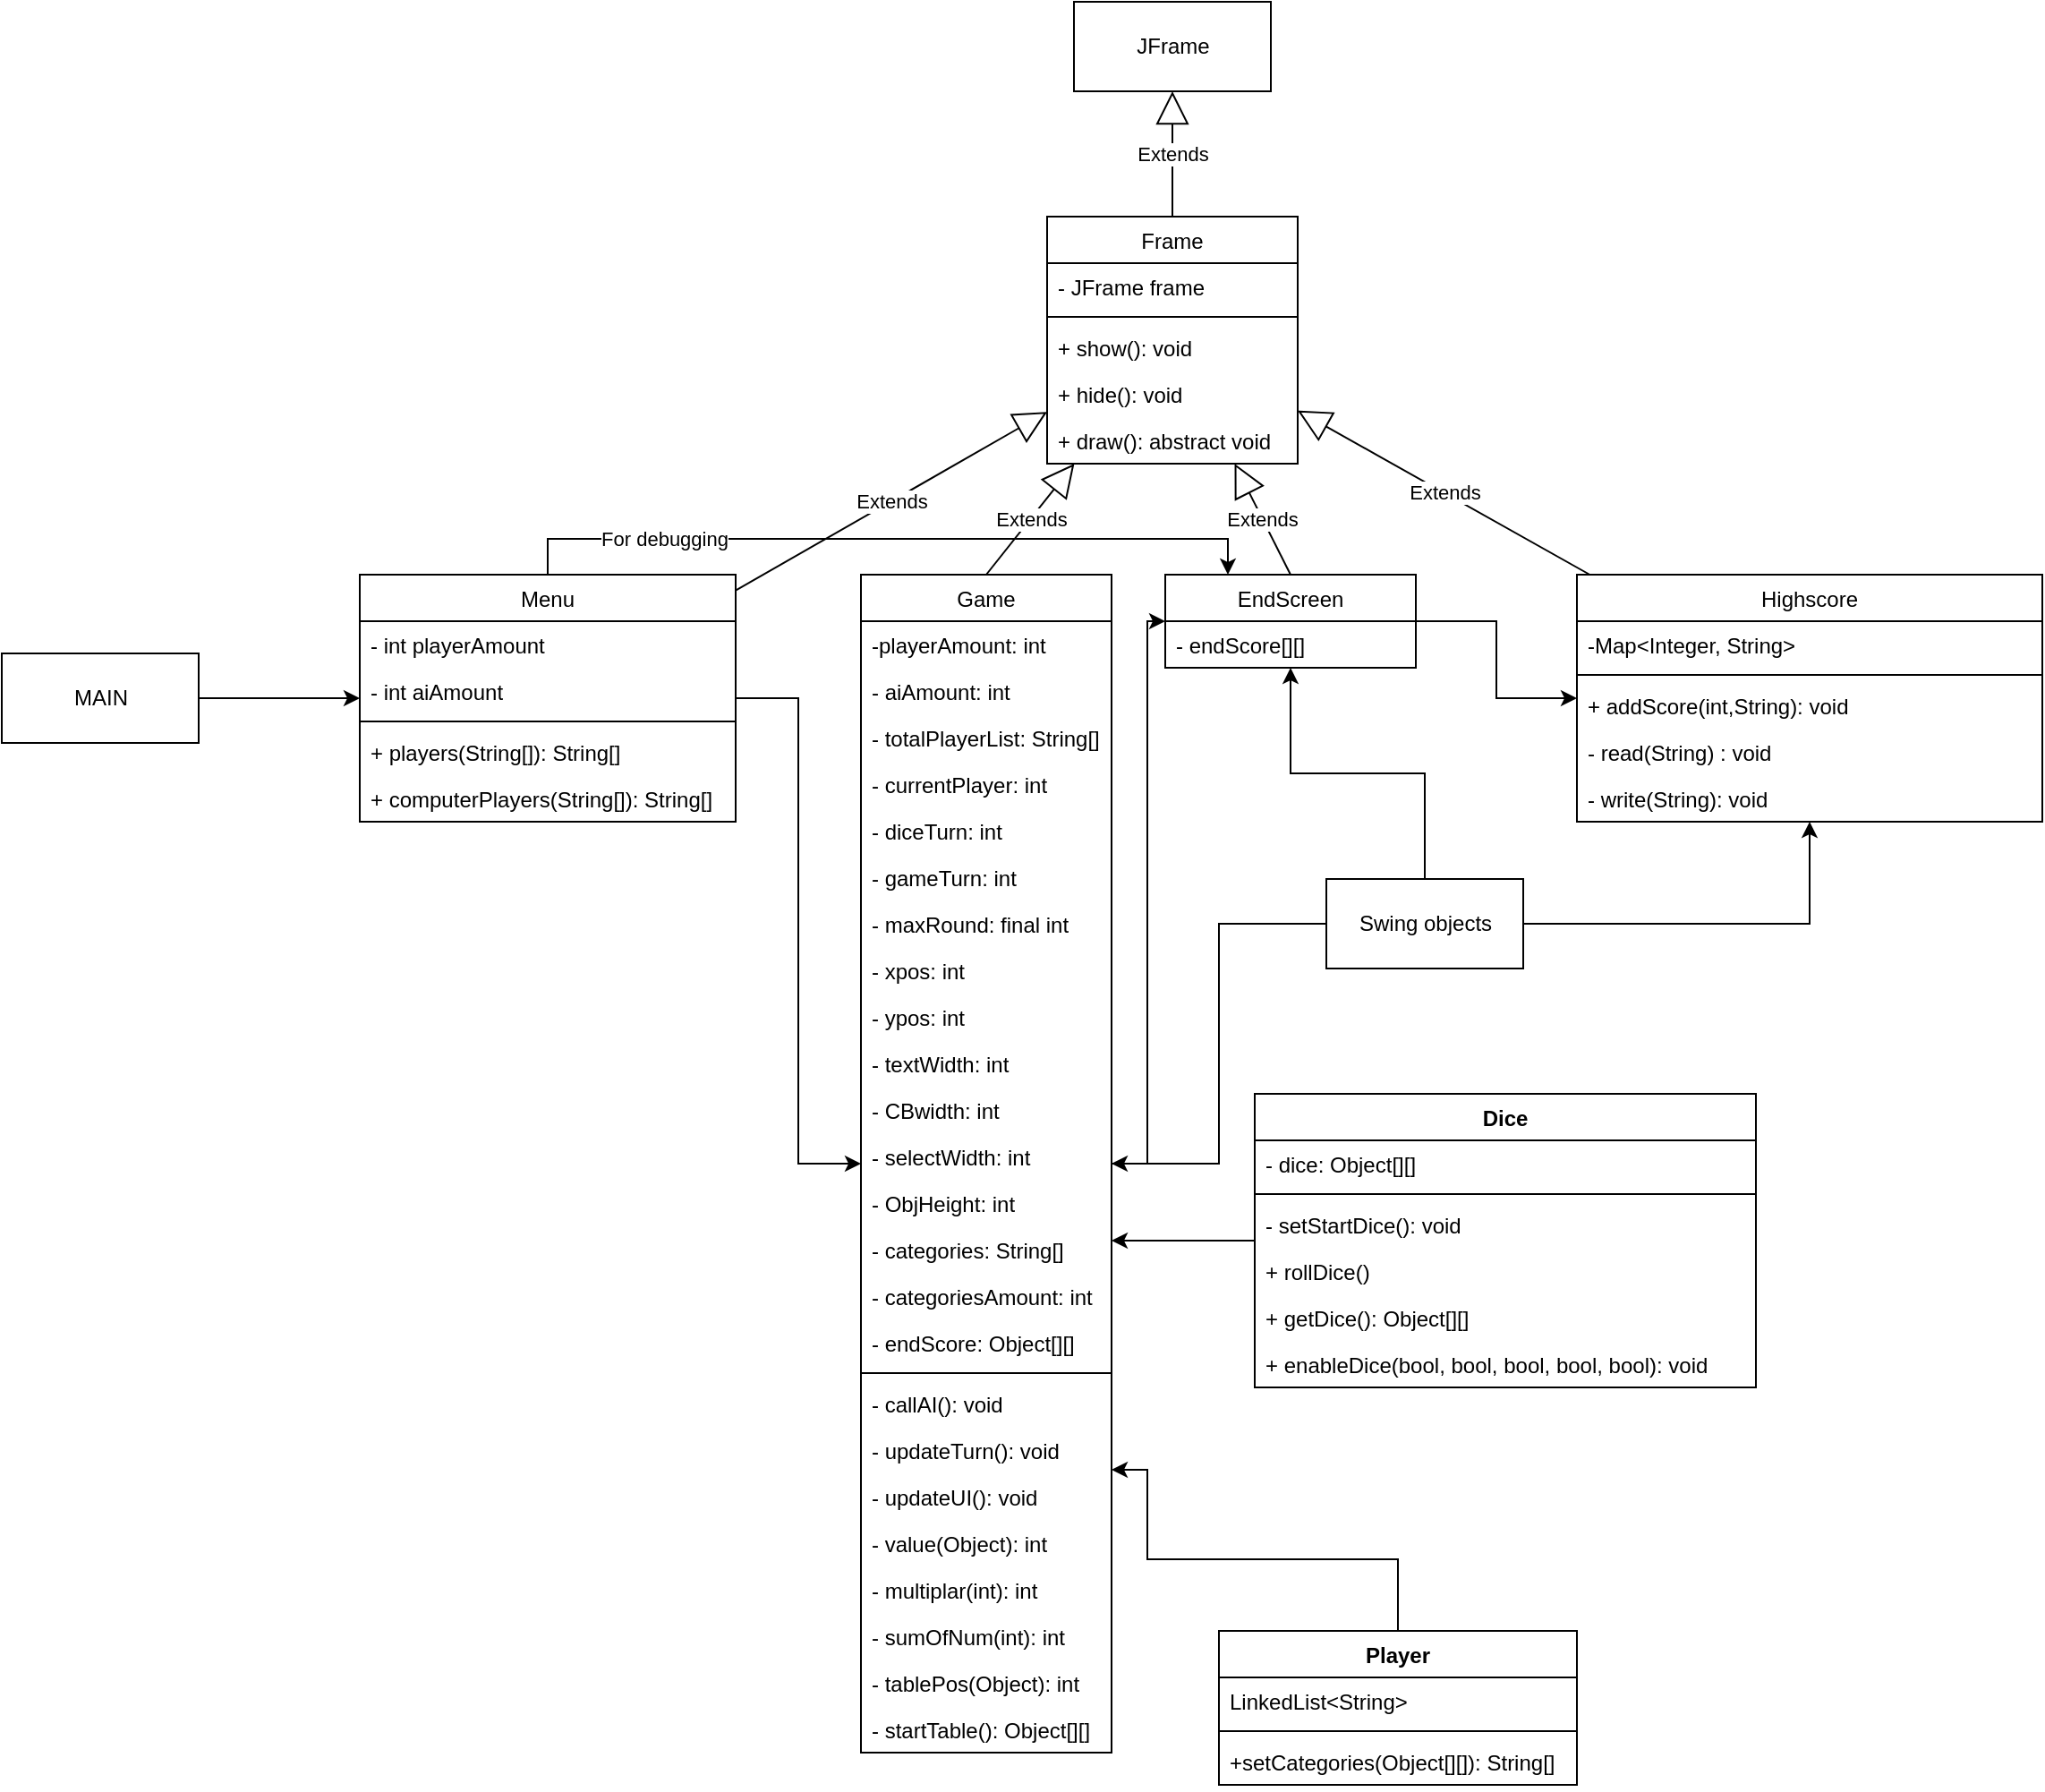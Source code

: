 <mxfile version="16.2.2" type="github">
  <diagram id="C5RBs43oDa-KdzZeNtuy" name="Page-1">
    <mxGraphModel dx="2500" dy="2056" grid="1" gridSize="10" guides="1" tooltips="1" connect="1" arrows="1" fold="1" page="1" pageScale="1" pageWidth="827" pageHeight="1169" math="0" shadow="0">
      <root>
        <mxCell id="WIyWlLk6GJQsqaUBKTNV-0" />
        <mxCell id="WIyWlLk6GJQsqaUBKTNV-1" parent="WIyWlLk6GJQsqaUBKTNV-0" />
        <mxCell id="YhvyymHdfNfUHOdtkPPd-0" value="Frame" style="swimlane;fontStyle=0;childLayout=stackLayout;horizontal=1;startSize=26;fillColor=none;horizontalStack=0;resizeParent=1;resizeParentMax=0;resizeLast=0;collapsible=1;marginBottom=0;" vertex="1" parent="WIyWlLk6GJQsqaUBKTNV-1">
          <mxGeometry x="414" y="20" width="140" height="138" as="geometry" />
        </mxCell>
        <mxCell id="YhvyymHdfNfUHOdtkPPd-80" value="- JFrame frame" style="text;strokeColor=none;fillColor=none;align=left;verticalAlign=top;spacingLeft=4;spacingRight=4;overflow=hidden;rotatable=0;points=[[0,0.5],[1,0.5]];portConstraint=eastwest;" vertex="1" parent="YhvyymHdfNfUHOdtkPPd-0">
          <mxGeometry y="26" width="140" height="26" as="geometry" />
        </mxCell>
        <mxCell id="YhvyymHdfNfUHOdtkPPd-79" value="" style="line;strokeWidth=1;fillColor=none;align=left;verticalAlign=middle;spacingTop=-1;spacingLeft=3;spacingRight=3;rotatable=0;labelPosition=right;points=[];portConstraint=eastwest;" vertex="1" parent="YhvyymHdfNfUHOdtkPPd-0">
          <mxGeometry y="52" width="140" height="8" as="geometry" />
        </mxCell>
        <mxCell id="YhvyymHdfNfUHOdtkPPd-1" value="+ show(): void" style="text;strokeColor=none;fillColor=none;align=left;verticalAlign=top;spacingLeft=4;spacingRight=4;overflow=hidden;rotatable=0;points=[[0,0.5],[1,0.5]];portConstraint=eastwest;" vertex="1" parent="YhvyymHdfNfUHOdtkPPd-0">
          <mxGeometry y="60" width="140" height="26" as="geometry" />
        </mxCell>
        <mxCell id="YhvyymHdfNfUHOdtkPPd-2" value="+ hide(): void" style="text;strokeColor=none;fillColor=none;align=left;verticalAlign=top;spacingLeft=4;spacingRight=4;overflow=hidden;rotatable=0;points=[[0,0.5],[1,0.5]];portConstraint=eastwest;" vertex="1" parent="YhvyymHdfNfUHOdtkPPd-0">
          <mxGeometry y="86" width="140" height="26" as="geometry" />
        </mxCell>
        <mxCell id="YhvyymHdfNfUHOdtkPPd-3" value="+ draw(): abstract void " style="text;strokeColor=none;fillColor=none;align=left;verticalAlign=top;spacingLeft=4;spacingRight=4;overflow=hidden;rotatable=0;points=[[0,0.5],[1,0.5]];portConstraint=eastwest;" vertex="1" parent="YhvyymHdfNfUHOdtkPPd-0">
          <mxGeometry y="112" width="140" height="26" as="geometry" />
        </mxCell>
        <mxCell id="YhvyymHdfNfUHOdtkPPd-83" style="edgeStyle=orthogonalEdgeStyle;rounded=0;orthogonalLoop=1;jettySize=auto;html=1;" edge="1" parent="WIyWlLk6GJQsqaUBKTNV-1" source="YhvyymHdfNfUHOdtkPPd-4" target="YhvyymHdfNfUHOdtkPPd-15">
          <mxGeometry relative="1" as="geometry" />
        </mxCell>
        <mxCell id="YhvyymHdfNfUHOdtkPPd-4" value="Game" style="swimlane;fontStyle=0;childLayout=stackLayout;horizontal=1;startSize=26;fillColor=none;horizontalStack=0;resizeParent=1;resizeParentMax=0;resizeLast=0;collapsible=1;marginBottom=0;" vertex="1" parent="WIyWlLk6GJQsqaUBKTNV-1">
          <mxGeometry x="310" y="220" width="140" height="658" as="geometry" />
        </mxCell>
        <mxCell id="YhvyymHdfNfUHOdtkPPd-14" value="-playerAmount: int" style="text;strokeColor=none;fillColor=none;align=left;verticalAlign=top;spacingLeft=4;spacingRight=4;overflow=hidden;rotatable=0;points=[[0,0.5],[1,0.5]];portConstraint=eastwest;" vertex="1" parent="YhvyymHdfNfUHOdtkPPd-4">
          <mxGeometry y="26" width="140" height="26" as="geometry" />
        </mxCell>
        <mxCell id="YhvyymHdfNfUHOdtkPPd-38" value="- aiAmount: int" style="text;strokeColor=none;fillColor=none;align=left;verticalAlign=top;spacingLeft=4;spacingRight=4;overflow=hidden;rotatable=0;points=[[0,0.5],[1,0.5]];portConstraint=eastwest;" vertex="1" parent="YhvyymHdfNfUHOdtkPPd-4">
          <mxGeometry y="52" width="140" height="26" as="geometry" />
        </mxCell>
        <mxCell id="YhvyymHdfNfUHOdtkPPd-40" value="- totalPlayerList: String[]" style="text;strokeColor=none;fillColor=none;align=left;verticalAlign=top;spacingLeft=4;spacingRight=4;overflow=hidden;rotatable=0;points=[[0,0.5],[1,0.5]];portConstraint=eastwest;" vertex="1" parent="YhvyymHdfNfUHOdtkPPd-4">
          <mxGeometry y="78" width="140" height="26" as="geometry" />
        </mxCell>
        <mxCell id="YhvyymHdfNfUHOdtkPPd-39" value="- currentPlayer: int " style="text;strokeColor=none;fillColor=none;align=left;verticalAlign=top;spacingLeft=4;spacingRight=4;overflow=hidden;rotatable=0;points=[[0,0.5],[1,0.5]];portConstraint=eastwest;" vertex="1" parent="YhvyymHdfNfUHOdtkPPd-4">
          <mxGeometry y="104" width="140" height="26" as="geometry" />
        </mxCell>
        <mxCell id="YhvyymHdfNfUHOdtkPPd-42" value="- diceTurn: int" style="text;strokeColor=none;fillColor=none;align=left;verticalAlign=top;spacingLeft=4;spacingRight=4;overflow=hidden;rotatable=0;points=[[0,0.5],[1,0.5]];portConstraint=eastwest;" vertex="1" parent="YhvyymHdfNfUHOdtkPPd-4">
          <mxGeometry y="130" width="140" height="26" as="geometry" />
        </mxCell>
        <mxCell id="YhvyymHdfNfUHOdtkPPd-44" value="- gameTurn: int" style="text;strokeColor=none;fillColor=none;align=left;verticalAlign=top;spacingLeft=4;spacingRight=4;overflow=hidden;rotatable=0;points=[[0,0.5],[1,0.5]];portConstraint=eastwest;" vertex="1" parent="YhvyymHdfNfUHOdtkPPd-4">
          <mxGeometry y="156" width="140" height="26" as="geometry" />
        </mxCell>
        <mxCell id="YhvyymHdfNfUHOdtkPPd-48" value="- maxRound: final int" style="text;strokeColor=none;fillColor=none;align=left;verticalAlign=top;spacingLeft=4;spacingRight=4;overflow=hidden;rotatable=0;points=[[0,0.5],[1,0.5]];portConstraint=eastwest;" vertex="1" parent="YhvyymHdfNfUHOdtkPPd-4">
          <mxGeometry y="182" width="140" height="26" as="geometry" />
        </mxCell>
        <mxCell id="YhvyymHdfNfUHOdtkPPd-47" value="- xpos: int" style="text;strokeColor=none;fillColor=none;align=left;verticalAlign=top;spacingLeft=4;spacingRight=4;overflow=hidden;rotatable=0;points=[[0,0.5],[1,0.5]];portConstraint=eastwest;" vertex="1" parent="YhvyymHdfNfUHOdtkPPd-4">
          <mxGeometry y="208" width="140" height="26" as="geometry" />
        </mxCell>
        <mxCell id="YhvyymHdfNfUHOdtkPPd-46" value="- ypos: int" style="text;strokeColor=none;fillColor=none;align=left;verticalAlign=top;spacingLeft=4;spacingRight=4;overflow=hidden;rotatable=0;points=[[0,0.5],[1,0.5]];portConstraint=eastwest;" vertex="1" parent="YhvyymHdfNfUHOdtkPPd-4">
          <mxGeometry y="234" width="140" height="26" as="geometry" />
        </mxCell>
        <mxCell id="YhvyymHdfNfUHOdtkPPd-45" value="- textWidth: int" style="text;strokeColor=none;fillColor=none;align=left;verticalAlign=top;spacingLeft=4;spacingRight=4;overflow=hidden;rotatable=0;points=[[0,0.5],[1,0.5]];portConstraint=eastwest;" vertex="1" parent="YhvyymHdfNfUHOdtkPPd-4">
          <mxGeometry y="260" width="140" height="26" as="geometry" />
        </mxCell>
        <mxCell id="YhvyymHdfNfUHOdtkPPd-43" value="- CBwidth: int" style="text;strokeColor=none;fillColor=none;align=left;verticalAlign=top;spacingLeft=4;spacingRight=4;overflow=hidden;rotatable=0;points=[[0,0.5],[1,0.5]];portConstraint=eastwest;" vertex="1" parent="YhvyymHdfNfUHOdtkPPd-4">
          <mxGeometry y="286" width="140" height="26" as="geometry" />
        </mxCell>
        <mxCell id="YhvyymHdfNfUHOdtkPPd-41" value="- selectWidth: int" style="text;strokeColor=none;fillColor=none;align=left;verticalAlign=top;spacingLeft=4;spacingRight=4;overflow=hidden;rotatable=0;points=[[0,0.5],[1,0.5]];portConstraint=eastwest;" vertex="1" parent="YhvyymHdfNfUHOdtkPPd-4">
          <mxGeometry y="312" width="140" height="26" as="geometry" />
        </mxCell>
        <mxCell id="YhvyymHdfNfUHOdtkPPd-37" value="- ObjHeight: int" style="text;strokeColor=none;fillColor=none;align=left;verticalAlign=top;spacingLeft=4;spacingRight=4;overflow=hidden;rotatable=0;points=[[0,0.5],[1,0.5]];portConstraint=eastwest;" vertex="1" parent="YhvyymHdfNfUHOdtkPPd-4">
          <mxGeometry y="338" width="140" height="26" as="geometry" />
        </mxCell>
        <mxCell id="YhvyymHdfNfUHOdtkPPd-53" value="- categories: String[]" style="text;strokeColor=none;fillColor=none;align=left;verticalAlign=top;spacingLeft=4;spacingRight=4;overflow=hidden;rotatable=0;points=[[0,0.5],[1,0.5]];portConstraint=eastwest;" vertex="1" parent="YhvyymHdfNfUHOdtkPPd-4">
          <mxGeometry y="364" width="140" height="26" as="geometry" />
        </mxCell>
        <mxCell id="YhvyymHdfNfUHOdtkPPd-55" value="- categoriesAmount: int" style="text;strokeColor=none;fillColor=none;align=left;verticalAlign=top;spacingLeft=4;spacingRight=4;overflow=hidden;rotatable=0;points=[[0,0.5],[1,0.5]];portConstraint=eastwest;" vertex="1" parent="YhvyymHdfNfUHOdtkPPd-4">
          <mxGeometry y="390" width="140" height="26" as="geometry" />
        </mxCell>
        <mxCell id="YhvyymHdfNfUHOdtkPPd-54" value="- endScore: Object[][]" style="text;strokeColor=none;fillColor=none;align=left;verticalAlign=top;spacingLeft=4;spacingRight=4;overflow=hidden;rotatable=0;points=[[0,0.5],[1,0.5]];portConstraint=eastwest;" vertex="1" parent="YhvyymHdfNfUHOdtkPPd-4">
          <mxGeometry y="416" width="140" height="26" as="geometry" />
        </mxCell>
        <mxCell id="YhvyymHdfNfUHOdtkPPd-13" value="" style="line;strokeWidth=1;fillColor=none;align=left;verticalAlign=middle;spacingTop=-1;spacingLeft=3;spacingRight=3;rotatable=0;labelPosition=right;points=[];portConstraint=eastwest;" vertex="1" parent="YhvyymHdfNfUHOdtkPPd-4">
          <mxGeometry y="442" width="140" height="8" as="geometry" />
        </mxCell>
        <mxCell id="YhvyymHdfNfUHOdtkPPd-5" value="- callAI(): void" style="text;strokeColor=none;fillColor=none;align=left;verticalAlign=top;spacingLeft=4;spacingRight=4;overflow=hidden;rotatable=0;points=[[0,0.5],[1,0.5]];portConstraint=eastwest;" vertex="1" parent="YhvyymHdfNfUHOdtkPPd-4">
          <mxGeometry y="450" width="140" height="26" as="geometry" />
        </mxCell>
        <mxCell id="YhvyymHdfNfUHOdtkPPd-6" value="- updateTurn(): void" style="text;strokeColor=none;fillColor=none;align=left;verticalAlign=top;spacingLeft=4;spacingRight=4;overflow=hidden;rotatable=0;points=[[0,0.5],[1,0.5]];portConstraint=eastwest;" vertex="1" parent="YhvyymHdfNfUHOdtkPPd-4">
          <mxGeometry y="476" width="140" height="26" as="geometry" />
        </mxCell>
        <mxCell id="YhvyymHdfNfUHOdtkPPd-7" value="- updateUI(): void" style="text;strokeColor=none;fillColor=none;align=left;verticalAlign=top;spacingLeft=4;spacingRight=4;overflow=hidden;rotatable=0;points=[[0,0.5],[1,0.5]];portConstraint=eastwest;" vertex="1" parent="YhvyymHdfNfUHOdtkPPd-4">
          <mxGeometry y="502" width="140" height="26" as="geometry" />
        </mxCell>
        <mxCell id="YhvyymHdfNfUHOdtkPPd-8" value="- value(Object): int" style="text;strokeColor=none;fillColor=none;align=left;verticalAlign=top;spacingLeft=4;spacingRight=4;overflow=hidden;rotatable=0;points=[[0,0.5],[1,0.5]];portConstraint=eastwest;" vertex="1" parent="YhvyymHdfNfUHOdtkPPd-4">
          <mxGeometry y="528" width="140" height="26" as="geometry" />
        </mxCell>
        <mxCell id="YhvyymHdfNfUHOdtkPPd-9" value="- multiplar(int): int" style="text;strokeColor=none;fillColor=none;align=left;verticalAlign=top;spacingLeft=4;spacingRight=4;overflow=hidden;rotatable=0;points=[[0,0.5],[1,0.5]];portConstraint=eastwest;" vertex="1" parent="YhvyymHdfNfUHOdtkPPd-4">
          <mxGeometry y="554" width="140" height="26" as="geometry" />
        </mxCell>
        <mxCell id="YhvyymHdfNfUHOdtkPPd-10" value="- sumOfNum(int): int" style="text;strokeColor=none;fillColor=none;align=left;verticalAlign=top;spacingLeft=4;spacingRight=4;overflow=hidden;rotatable=0;points=[[0,0.5],[1,0.5]];portConstraint=eastwest;" vertex="1" parent="YhvyymHdfNfUHOdtkPPd-4">
          <mxGeometry y="580" width="140" height="26" as="geometry" />
        </mxCell>
        <mxCell id="YhvyymHdfNfUHOdtkPPd-11" value="- tablePos(Object): int" style="text;strokeColor=none;fillColor=none;align=left;verticalAlign=top;spacingLeft=4;spacingRight=4;overflow=hidden;rotatable=0;points=[[0,0.5],[1,0.5]];portConstraint=eastwest;" vertex="1" parent="YhvyymHdfNfUHOdtkPPd-4">
          <mxGeometry y="606" width="140" height="26" as="geometry" />
        </mxCell>
        <mxCell id="YhvyymHdfNfUHOdtkPPd-12" value="- startTable(): Object[][]" style="text;strokeColor=none;fillColor=none;align=left;verticalAlign=top;spacingLeft=4;spacingRight=4;overflow=hidden;rotatable=0;points=[[0,0.5],[1,0.5]];portConstraint=eastwest;" vertex="1" parent="YhvyymHdfNfUHOdtkPPd-4">
          <mxGeometry y="632" width="140" height="26" as="geometry" />
        </mxCell>
        <mxCell id="YhvyymHdfNfUHOdtkPPd-72" style="edgeStyle=orthogonalEdgeStyle;rounded=0;orthogonalLoop=1;jettySize=auto;html=1;" edge="1" parent="WIyWlLk6GJQsqaUBKTNV-1" source="YhvyymHdfNfUHOdtkPPd-19" target="YhvyymHdfNfUHOdtkPPd-4">
          <mxGeometry relative="1" as="geometry" />
        </mxCell>
        <mxCell id="YhvyymHdfNfUHOdtkPPd-73" style="edgeStyle=orthogonalEdgeStyle;rounded=0;orthogonalLoop=1;jettySize=auto;html=1;entryX=0.25;entryY=0;entryDx=0;entryDy=0;" edge="1" parent="WIyWlLk6GJQsqaUBKTNV-1" source="YhvyymHdfNfUHOdtkPPd-19" target="YhvyymHdfNfUHOdtkPPd-15">
          <mxGeometry relative="1" as="geometry">
            <Array as="points">
              <mxPoint x="135" y="200" />
              <mxPoint x="515" y="200" />
            </Array>
          </mxGeometry>
        </mxCell>
        <mxCell id="YhvyymHdfNfUHOdtkPPd-94" value="For debugging" style="edgeLabel;html=1;align=center;verticalAlign=middle;resizable=0;points=[];" vertex="1" connectable="0" parent="YhvyymHdfNfUHOdtkPPd-73">
          <mxGeometry x="-0.375" relative="1" as="geometry">
            <mxPoint x="-47" as="offset" />
          </mxGeometry>
        </mxCell>
        <mxCell id="YhvyymHdfNfUHOdtkPPd-19" value="Menu" style="swimlane;fontStyle=0;childLayout=stackLayout;horizontal=1;startSize=26;fillColor=none;horizontalStack=0;resizeParent=1;resizeParentMax=0;resizeLast=0;collapsible=1;marginBottom=0;" vertex="1" parent="WIyWlLk6GJQsqaUBKTNV-1">
          <mxGeometry x="30" y="220" width="210" height="138" as="geometry" />
        </mxCell>
        <mxCell id="YhvyymHdfNfUHOdtkPPd-36" value="- int playerAmount" style="text;strokeColor=none;fillColor=none;align=left;verticalAlign=top;spacingLeft=4;spacingRight=4;overflow=hidden;rotatable=0;points=[[0,0.5],[1,0.5]];portConstraint=eastwest;" vertex="1" parent="YhvyymHdfNfUHOdtkPPd-19">
          <mxGeometry y="26" width="210" height="26" as="geometry" />
        </mxCell>
        <mxCell id="YhvyymHdfNfUHOdtkPPd-35" value="- int aiAmount" style="text;strokeColor=none;fillColor=none;align=left;verticalAlign=top;spacingLeft=4;spacingRight=4;overflow=hidden;rotatable=0;points=[[0,0.5],[1,0.5]];portConstraint=eastwest;" vertex="1" parent="YhvyymHdfNfUHOdtkPPd-19">
          <mxGeometry y="52" width="210" height="26" as="geometry" />
        </mxCell>
        <mxCell id="YhvyymHdfNfUHOdtkPPd-34" value="" style="line;strokeWidth=1;fillColor=none;align=left;verticalAlign=middle;spacingTop=-1;spacingLeft=3;spacingRight=3;rotatable=0;labelPosition=right;points=[];portConstraint=eastwest;" vertex="1" parent="YhvyymHdfNfUHOdtkPPd-19">
          <mxGeometry y="78" width="210" height="8" as="geometry" />
        </mxCell>
        <mxCell id="YhvyymHdfNfUHOdtkPPd-20" value="+ players(String[]): String[]" style="text;strokeColor=none;fillColor=none;align=left;verticalAlign=top;spacingLeft=4;spacingRight=4;overflow=hidden;rotatable=0;points=[[0,0.5],[1,0.5]];portConstraint=eastwest;" vertex="1" parent="YhvyymHdfNfUHOdtkPPd-19">
          <mxGeometry y="86" width="210" height="26" as="geometry" />
        </mxCell>
        <mxCell id="YhvyymHdfNfUHOdtkPPd-21" value="+ computerPlayers(String[]): String[]" style="text;strokeColor=none;fillColor=none;align=left;verticalAlign=top;spacingLeft=4;spacingRight=4;overflow=hidden;rotatable=0;points=[[0,0.5],[1,0.5]];portConstraint=eastwest;" vertex="1" parent="YhvyymHdfNfUHOdtkPPd-19">
          <mxGeometry y="112" width="210" height="26" as="geometry" />
        </mxCell>
        <mxCell id="YhvyymHdfNfUHOdtkPPd-23" value="Highscore" style="swimlane;fontStyle=0;childLayout=stackLayout;horizontal=1;startSize=26;fillColor=none;horizontalStack=0;resizeParent=1;resizeParentMax=0;resizeLast=0;collapsible=1;marginBottom=0;" vertex="1" parent="WIyWlLk6GJQsqaUBKTNV-1">
          <mxGeometry x="710" y="220" width="260" height="138" as="geometry" />
        </mxCell>
        <mxCell id="YhvyymHdfNfUHOdtkPPd-24" value="-Map&lt;Integer, String&gt;" style="text;strokeColor=none;fillColor=none;align=left;verticalAlign=top;spacingLeft=4;spacingRight=4;overflow=hidden;rotatable=0;points=[[0,0.5],[1,0.5]];portConstraint=eastwest;" vertex="1" parent="YhvyymHdfNfUHOdtkPPd-23">
          <mxGeometry y="26" width="260" height="26" as="geometry" />
        </mxCell>
        <mxCell id="YhvyymHdfNfUHOdtkPPd-56" value="" style="line;strokeWidth=1;fillColor=none;align=left;verticalAlign=middle;spacingTop=-1;spacingLeft=3;spacingRight=3;rotatable=0;labelPosition=right;points=[];portConstraint=eastwest;" vertex="1" parent="YhvyymHdfNfUHOdtkPPd-23">
          <mxGeometry y="52" width="260" height="8" as="geometry" />
        </mxCell>
        <mxCell id="YhvyymHdfNfUHOdtkPPd-25" value="+ addScore(int,String): void" style="text;strokeColor=none;fillColor=none;align=left;verticalAlign=top;spacingLeft=4;spacingRight=4;overflow=hidden;rotatable=0;points=[[0,0.5],[1,0.5]];portConstraint=eastwest;" vertex="1" parent="YhvyymHdfNfUHOdtkPPd-23">
          <mxGeometry y="60" width="260" height="26" as="geometry" />
        </mxCell>
        <mxCell id="YhvyymHdfNfUHOdtkPPd-26" value="- read(String) : void" style="text;strokeColor=none;fillColor=none;align=left;verticalAlign=top;spacingLeft=4;spacingRight=4;overflow=hidden;rotatable=0;points=[[0,0.5],[1,0.5]];portConstraint=eastwest;" vertex="1" parent="YhvyymHdfNfUHOdtkPPd-23">
          <mxGeometry y="86" width="260" height="26" as="geometry" />
        </mxCell>
        <mxCell id="YhvyymHdfNfUHOdtkPPd-57" value="- write(String): void" style="text;strokeColor=none;fillColor=none;align=left;verticalAlign=top;spacingLeft=4;spacingRight=4;overflow=hidden;rotatable=0;points=[[0,0.5],[1,0.5]];portConstraint=eastwest;" vertex="1" parent="YhvyymHdfNfUHOdtkPPd-23">
          <mxGeometry y="112" width="260" height="26" as="geometry" />
        </mxCell>
        <mxCell id="YhvyymHdfNfUHOdtkPPd-74" style="edgeStyle=orthogonalEdgeStyle;rounded=0;orthogonalLoop=1;jettySize=auto;html=1;" edge="1" parent="WIyWlLk6GJQsqaUBKTNV-1" source="YhvyymHdfNfUHOdtkPPd-15" target="YhvyymHdfNfUHOdtkPPd-23">
          <mxGeometry relative="1" as="geometry" />
        </mxCell>
        <mxCell id="YhvyymHdfNfUHOdtkPPd-15" value="EndScreen" style="swimlane;fontStyle=0;childLayout=stackLayout;horizontal=1;startSize=26;fillColor=none;horizontalStack=0;resizeParent=1;resizeParentMax=0;resizeLast=0;collapsible=1;marginBottom=0;" vertex="1" parent="WIyWlLk6GJQsqaUBKTNV-1">
          <mxGeometry x="480" y="220" width="140" height="52" as="geometry" />
        </mxCell>
        <mxCell id="YhvyymHdfNfUHOdtkPPd-16" value="- endScore[][]" style="text;strokeColor=none;fillColor=none;align=left;verticalAlign=top;spacingLeft=4;spacingRight=4;overflow=hidden;rotatable=0;points=[[0,0.5],[1,0.5]];portConstraint=eastwest;" vertex="1" parent="YhvyymHdfNfUHOdtkPPd-15">
          <mxGeometry y="26" width="140" height="26" as="geometry" />
        </mxCell>
        <mxCell id="YhvyymHdfNfUHOdtkPPd-71" style="edgeStyle=orthogonalEdgeStyle;rounded=0;orthogonalLoop=1;jettySize=auto;html=1;" edge="1" parent="WIyWlLk6GJQsqaUBKTNV-1" source="YhvyymHdfNfUHOdtkPPd-58" target="YhvyymHdfNfUHOdtkPPd-4">
          <mxGeometry relative="1" as="geometry">
            <Array as="points">
              <mxPoint x="610" y="770" />
              <mxPoint x="470" y="770" />
              <mxPoint x="470" y="720" />
            </Array>
          </mxGeometry>
        </mxCell>
        <mxCell id="YhvyymHdfNfUHOdtkPPd-58" value="Player" style="swimlane;fontStyle=1;align=center;verticalAlign=top;childLayout=stackLayout;horizontal=1;startSize=26;horizontalStack=0;resizeParent=1;resizeParentMax=0;resizeLast=0;collapsible=1;marginBottom=0;" vertex="1" parent="WIyWlLk6GJQsqaUBKTNV-1">
          <mxGeometry x="510" y="810" width="200" height="86" as="geometry" />
        </mxCell>
        <mxCell id="YhvyymHdfNfUHOdtkPPd-59" value="LinkedList&lt;String&gt;" style="text;strokeColor=none;fillColor=none;align=left;verticalAlign=top;spacingLeft=4;spacingRight=4;overflow=hidden;rotatable=0;points=[[0,0.5],[1,0.5]];portConstraint=eastwest;" vertex="1" parent="YhvyymHdfNfUHOdtkPPd-58">
          <mxGeometry y="26" width="200" height="26" as="geometry" />
        </mxCell>
        <mxCell id="YhvyymHdfNfUHOdtkPPd-60" value="" style="line;strokeWidth=1;fillColor=none;align=left;verticalAlign=middle;spacingTop=-1;spacingLeft=3;spacingRight=3;rotatable=0;labelPosition=right;points=[];portConstraint=eastwest;" vertex="1" parent="YhvyymHdfNfUHOdtkPPd-58">
          <mxGeometry y="52" width="200" height="8" as="geometry" />
        </mxCell>
        <mxCell id="YhvyymHdfNfUHOdtkPPd-61" value="+setCategories(Object[][]): String[]" style="text;strokeColor=none;fillColor=none;align=left;verticalAlign=top;spacingLeft=4;spacingRight=4;overflow=hidden;rotatable=0;points=[[0,0.5],[1,0.5]];portConstraint=eastwest;" vertex="1" parent="YhvyymHdfNfUHOdtkPPd-58">
          <mxGeometry y="60" width="200" height="26" as="geometry" />
        </mxCell>
        <mxCell id="YhvyymHdfNfUHOdtkPPd-66" value="Extends" style="endArrow=block;endSize=16;endFill=0;html=1;rounded=0;exitX=0.5;exitY=0;exitDx=0;exitDy=0;" edge="1" parent="WIyWlLk6GJQsqaUBKTNV-1" source="YhvyymHdfNfUHOdtkPPd-4" target="YhvyymHdfNfUHOdtkPPd-0">
          <mxGeometry width="160" relative="1" as="geometry">
            <mxPoint x="300" y="170" as="sourcePoint" />
            <mxPoint x="460" y="170" as="targetPoint" />
          </mxGeometry>
        </mxCell>
        <mxCell id="YhvyymHdfNfUHOdtkPPd-67" value="Extends" style="endArrow=block;endSize=16;endFill=0;html=1;rounded=0;" edge="1" parent="WIyWlLk6GJQsqaUBKTNV-1" source="YhvyymHdfNfUHOdtkPPd-19" target="YhvyymHdfNfUHOdtkPPd-0">
          <mxGeometry width="160" relative="1" as="geometry">
            <mxPoint x="150" y="120" as="sourcePoint" />
            <mxPoint x="310" y="120" as="targetPoint" />
          </mxGeometry>
        </mxCell>
        <mxCell id="YhvyymHdfNfUHOdtkPPd-68" value="Extends" style="endArrow=block;endSize=16;endFill=0;html=1;rounded=0;exitX=0.5;exitY=0;exitDx=0;exitDy=0;" edge="1" parent="WIyWlLk6GJQsqaUBKTNV-1" source="YhvyymHdfNfUHOdtkPPd-15" target="YhvyymHdfNfUHOdtkPPd-0">
          <mxGeometry width="160" relative="1" as="geometry">
            <mxPoint x="570" y="170" as="sourcePoint" />
            <mxPoint x="730" y="170" as="targetPoint" />
          </mxGeometry>
        </mxCell>
        <mxCell id="YhvyymHdfNfUHOdtkPPd-69" value="Extends" style="endArrow=block;endSize=16;endFill=0;html=1;rounded=0;" edge="1" parent="WIyWlLk6GJQsqaUBKTNV-1" source="YhvyymHdfNfUHOdtkPPd-23" target="YhvyymHdfNfUHOdtkPPd-0">
          <mxGeometry width="160" relative="1" as="geometry">
            <mxPoint x="670" y="160" as="sourcePoint" />
            <mxPoint x="830" y="160" as="targetPoint" />
          </mxGeometry>
        </mxCell>
        <mxCell id="YhvyymHdfNfUHOdtkPPd-81" value="JFrame" style="html=1;" vertex="1" parent="WIyWlLk6GJQsqaUBKTNV-1">
          <mxGeometry x="429" y="-100" width="110" height="50" as="geometry" />
        </mxCell>
        <mxCell id="YhvyymHdfNfUHOdtkPPd-82" value="Extends" style="endArrow=block;endSize=16;endFill=0;html=1;rounded=0;" edge="1" parent="WIyWlLk6GJQsqaUBKTNV-1" source="YhvyymHdfNfUHOdtkPPd-0" target="YhvyymHdfNfUHOdtkPPd-81">
          <mxGeometry width="160" relative="1" as="geometry">
            <mxPoint x="560" y="-10" as="sourcePoint" />
            <mxPoint x="720" y="-10" as="targetPoint" />
          </mxGeometry>
        </mxCell>
        <mxCell id="YhvyymHdfNfUHOdtkPPd-85" style="edgeStyle=orthogonalEdgeStyle;rounded=0;orthogonalLoop=1;jettySize=auto;html=1;" edge="1" parent="WIyWlLk6GJQsqaUBKTNV-1" source="YhvyymHdfNfUHOdtkPPd-84" target="YhvyymHdfNfUHOdtkPPd-19">
          <mxGeometry relative="1" as="geometry" />
        </mxCell>
        <mxCell id="YhvyymHdfNfUHOdtkPPd-84" value="MAIN" style="html=1;" vertex="1" parent="WIyWlLk6GJQsqaUBKTNV-1">
          <mxGeometry x="-170" y="264" width="110" height="50" as="geometry" />
        </mxCell>
        <mxCell id="YhvyymHdfNfUHOdtkPPd-93" style="edgeStyle=orthogonalEdgeStyle;rounded=0;orthogonalLoop=1;jettySize=auto;html=1;" edge="1" parent="WIyWlLk6GJQsqaUBKTNV-1" source="YhvyymHdfNfUHOdtkPPd-86" target="YhvyymHdfNfUHOdtkPPd-4">
          <mxGeometry relative="1" as="geometry">
            <Array as="points">
              <mxPoint x="470" y="592" />
              <mxPoint x="470" y="592" />
            </Array>
          </mxGeometry>
        </mxCell>
        <mxCell id="YhvyymHdfNfUHOdtkPPd-86" value="Dice" style="swimlane;fontStyle=1;align=center;verticalAlign=top;childLayout=stackLayout;horizontal=1;startSize=26;horizontalStack=0;resizeParent=1;resizeParentMax=0;resizeLast=0;collapsible=1;marginBottom=0;" vertex="1" parent="WIyWlLk6GJQsqaUBKTNV-1">
          <mxGeometry x="530" y="510" width="280" height="164" as="geometry" />
        </mxCell>
        <mxCell id="YhvyymHdfNfUHOdtkPPd-87" value="- dice: Object[][]" style="text;strokeColor=none;fillColor=none;align=left;verticalAlign=top;spacingLeft=4;spacingRight=4;overflow=hidden;rotatable=0;points=[[0,0.5],[1,0.5]];portConstraint=eastwest;" vertex="1" parent="YhvyymHdfNfUHOdtkPPd-86">
          <mxGeometry y="26" width="280" height="26" as="geometry" />
        </mxCell>
        <mxCell id="YhvyymHdfNfUHOdtkPPd-88" value="" style="line;strokeWidth=1;fillColor=none;align=left;verticalAlign=middle;spacingTop=-1;spacingLeft=3;spacingRight=3;rotatable=0;labelPosition=right;points=[];portConstraint=eastwest;" vertex="1" parent="YhvyymHdfNfUHOdtkPPd-86">
          <mxGeometry y="52" width="280" height="8" as="geometry" />
        </mxCell>
        <mxCell id="YhvyymHdfNfUHOdtkPPd-89" value="- setStartDice(): void" style="text;strokeColor=none;fillColor=none;align=left;verticalAlign=top;spacingLeft=4;spacingRight=4;overflow=hidden;rotatable=0;points=[[0,0.5],[1,0.5]];portConstraint=eastwest;" vertex="1" parent="YhvyymHdfNfUHOdtkPPd-86">
          <mxGeometry y="60" width="280" height="26" as="geometry" />
        </mxCell>
        <mxCell id="YhvyymHdfNfUHOdtkPPd-90" value="+ rollDice()" style="text;strokeColor=none;fillColor=none;align=left;verticalAlign=top;spacingLeft=4;spacingRight=4;overflow=hidden;rotatable=0;points=[[0,0.5],[1,0.5]];portConstraint=eastwest;" vertex="1" parent="YhvyymHdfNfUHOdtkPPd-86">
          <mxGeometry y="86" width="280" height="26" as="geometry" />
        </mxCell>
        <mxCell id="YhvyymHdfNfUHOdtkPPd-91" value="+ getDice(): Object[][]" style="text;strokeColor=none;fillColor=none;align=left;verticalAlign=top;spacingLeft=4;spacingRight=4;overflow=hidden;rotatable=0;points=[[0,0.5],[1,0.5]];portConstraint=eastwest;" vertex="1" parent="YhvyymHdfNfUHOdtkPPd-86">
          <mxGeometry y="112" width="280" height="26" as="geometry" />
        </mxCell>
        <mxCell id="YhvyymHdfNfUHOdtkPPd-92" value="+ enableDice(bool, bool, bool, bool, bool): void" style="text;strokeColor=none;fillColor=none;align=left;verticalAlign=top;spacingLeft=4;spacingRight=4;overflow=hidden;rotatable=0;points=[[0,0.5],[1,0.5]];portConstraint=eastwest;" vertex="1" parent="YhvyymHdfNfUHOdtkPPd-86">
          <mxGeometry y="138" width="280" height="26" as="geometry" />
        </mxCell>
        <mxCell id="YhvyymHdfNfUHOdtkPPd-98" style="edgeStyle=orthogonalEdgeStyle;rounded=0;orthogonalLoop=1;jettySize=auto;html=1;" edge="1" parent="WIyWlLk6GJQsqaUBKTNV-1" source="YhvyymHdfNfUHOdtkPPd-95" target="YhvyymHdfNfUHOdtkPPd-15">
          <mxGeometry relative="1" as="geometry" />
        </mxCell>
        <mxCell id="YhvyymHdfNfUHOdtkPPd-99" style="edgeStyle=orthogonalEdgeStyle;rounded=0;orthogonalLoop=1;jettySize=auto;html=1;" edge="1" parent="WIyWlLk6GJQsqaUBKTNV-1" source="YhvyymHdfNfUHOdtkPPd-95" target="YhvyymHdfNfUHOdtkPPd-23">
          <mxGeometry relative="1" as="geometry" />
        </mxCell>
        <mxCell id="YhvyymHdfNfUHOdtkPPd-100" style="edgeStyle=orthogonalEdgeStyle;rounded=0;orthogonalLoop=1;jettySize=auto;html=1;" edge="1" parent="WIyWlLk6GJQsqaUBKTNV-1" source="YhvyymHdfNfUHOdtkPPd-95" target="YhvyymHdfNfUHOdtkPPd-4">
          <mxGeometry relative="1" as="geometry" />
        </mxCell>
        <mxCell id="YhvyymHdfNfUHOdtkPPd-95" value="Swing objects" style="html=1;" vertex="1" parent="WIyWlLk6GJQsqaUBKTNV-1">
          <mxGeometry x="570" y="390" width="110" height="50" as="geometry" />
        </mxCell>
      </root>
    </mxGraphModel>
  </diagram>
</mxfile>
